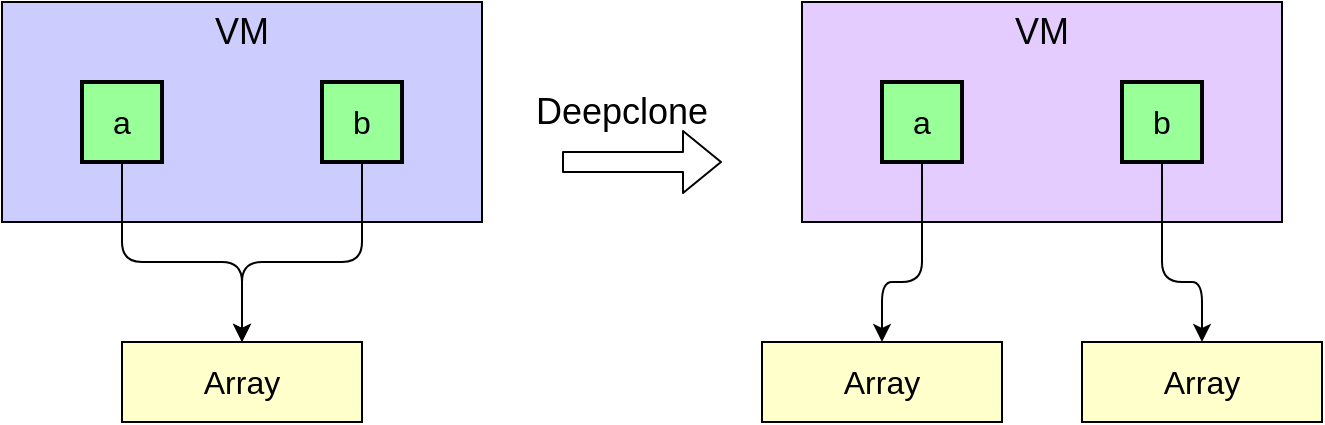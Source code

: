 <mxfile>
    <diagram id="kZVD6Y5ZbpwztpAJ3l13" name="Page-1">
        <mxGraphModel dx="996" dy="369" grid="1" gridSize="10" guides="1" tooltips="1" connect="1" arrows="1" fold="1" page="1" pageScale="1" pageWidth="850" pageHeight="1100" math="0" shadow="0">
            <root>
                <mxCell id="0"/>
                <mxCell id="1" parent="0"/>
                <mxCell id="2" value="" style="rounded=0;whiteSpace=wrap;html=1;fillColor=#CCCCFF;" vertex="1" parent="1">
                    <mxGeometry x="80" y="40" width="240" height="110" as="geometry"/>
                </mxCell>
                <mxCell id="3" style="edgeStyle=orthogonalEdgeStyle;html=1;exitX=0.5;exitY=1;exitDx=0;exitDy=0;entryX=0.5;entryY=0;entryDx=0;entryDy=0;fontSize=16;" edge="1" parent="1" source="4" target="5">
                    <mxGeometry relative="1" as="geometry">
                        <Array as="points">
                            <mxPoint x="140" y="170"/>
                            <mxPoint x="200" y="170"/>
                        </Array>
                    </mxGeometry>
                </mxCell>
                <mxCell id="4" value="a" style="rounded=0;whiteSpace=wrap;html=1;fontSize=16;strokeWidth=2;fillColor=#99FF99;" vertex="1" parent="1">
                    <mxGeometry x="120" y="80" width="40" height="40" as="geometry"/>
                </mxCell>
                <mxCell id="5" value="Array" style="rounded=0;whiteSpace=wrap;html=1;fontSize=16;fillColor=#FFFFCC;" vertex="1" parent="1">
                    <mxGeometry x="140" y="210" width="120" height="40" as="geometry"/>
                </mxCell>
                <mxCell id="6" value="VM" style="text;html=1;strokeColor=none;fillColor=none;align=center;verticalAlign=middle;whiteSpace=wrap;rounded=0;fontSize=18;" vertex="1" parent="1">
                    <mxGeometry x="170" y="40" width="60" height="30" as="geometry"/>
                </mxCell>
                <mxCell id="7" value="b" style="rounded=0;whiteSpace=wrap;html=1;fontSize=16;strokeWidth=2;fillColor=#99FF99;" vertex="1" parent="1">
                    <mxGeometry x="240" y="80" width="40" height="40" as="geometry"/>
                </mxCell>
                <mxCell id="8" style="edgeStyle=orthogonalEdgeStyle;html=1;exitX=0.5;exitY=1;exitDx=0;exitDy=0;entryX=0.5;entryY=0;entryDx=0;entryDy=0;fontSize=16;" edge="1" parent="1" source="7" target="5">
                    <mxGeometry relative="1" as="geometry">
                        <mxPoint x="130" y="110" as="sourcePoint"/>
                        <mxPoint x="100" y="200" as="targetPoint"/>
                        <Array as="points">
                            <mxPoint x="260" y="170"/>
                            <mxPoint x="200" y="170"/>
                        </Array>
                    </mxGeometry>
                </mxCell>
                <mxCell id="9" value="" style="shape=flexArrow;endArrow=classic;html=1;fontSize=18;" edge="1" parent="1">
                    <mxGeometry width="50" height="50" relative="1" as="geometry">
                        <mxPoint x="360" y="120" as="sourcePoint"/>
                        <mxPoint x="440" y="120" as="targetPoint"/>
                    </mxGeometry>
                </mxCell>
                <mxCell id="10" value="Deepclone" style="text;html=1;strokeColor=none;fillColor=none;align=center;verticalAlign=middle;whiteSpace=wrap;rounded=0;fontSize=18;" vertex="1" parent="1">
                    <mxGeometry x="360" y="80" width="60" height="30" as="geometry"/>
                </mxCell>
                <mxCell id="11" value="" style="rounded=0;whiteSpace=wrap;html=1;fillColor=#E5CCFF;" vertex="1" parent="1">
                    <mxGeometry x="480" y="40" width="240" height="110" as="geometry"/>
                </mxCell>
                <mxCell id="12" value="a" style="rounded=0;whiteSpace=wrap;html=1;fontSize=16;strokeWidth=2;fillColor=#99FF99;" vertex="1" parent="1">
                    <mxGeometry x="520" y="80" width="40" height="40" as="geometry"/>
                </mxCell>
                <mxCell id="13" value="VM" style="text;html=1;strokeColor=none;fillColor=none;align=center;verticalAlign=middle;whiteSpace=wrap;rounded=0;fontSize=18;" vertex="1" parent="1">
                    <mxGeometry x="570" y="40" width="60" height="30" as="geometry"/>
                </mxCell>
                <mxCell id="14" style="edgeStyle=orthogonalEdgeStyle;html=1;exitX=0.5;exitY=1;exitDx=0;exitDy=0;entryX=0.5;entryY=0;entryDx=0;entryDy=0;fontSize=18;endArrow=classic;endFill=1;" edge="1" parent="1" source="15" target="18">
                    <mxGeometry relative="1" as="geometry">
                        <Array as="points">
                            <mxPoint x="660" y="180"/>
                            <mxPoint x="680" y="180"/>
                        </Array>
                    </mxGeometry>
                </mxCell>
                <mxCell id="15" value="b" style="rounded=0;whiteSpace=wrap;html=1;fontSize=16;strokeWidth=2;fillColor=#99FF99;" vertex="1" parent="1">
                    <mxGeometry x="640" y="80" width="40" height="40" as="geometry"/>
                </mxCell>
                <mxCell id="16" value="" style="edgeStyle=orthogonalEdgeStyle;html=1;fontSize=16;endArrow=classic;exitX=0.5;exitY=1;exitDx=0;exitDy=0;entryX=0.5;entryY=0;entryDx=0;entryDy=0;endFill=1;" edge="1" parent="1" source="12" target="17">
                    <mxGeometry relative="1" as="geometry">
                        <mxPoint x="425" y="180" as="targetPoint"/>
                        <Array as="points">
                            <mxPoint x="540" y="180"/>
                            <mxPoint x="520" y="180"/>
                        </Array>
                        <mxPoint x="545" y="170" as="sourcePoint"/>
                    </mxGeometry>
                </mxCell>
                <mxCell id="17" value="Array" style="rounded=0;whiteSpace=wrap;html=1;fontSize=16;fillColor=#FFFFCC;" vertex="1" parent="1">
                    <mxGeometry x="460" y="210" width="120" height="40" as="geometry"/>
                </mxCell>
                <mxCell id="18" value="Array" style="rounded=0;whiteSpace=wrap;html=1;fontSize=16;fillColor=#FFFFCC;" vertex="1" parent="1">
                    <mxGeometry x="620" y="210" width="120" height="40" as="geometry"/>
                </mxCell>
            </root>
        </mxGraphModel>
    </diagram>
</mxfile>